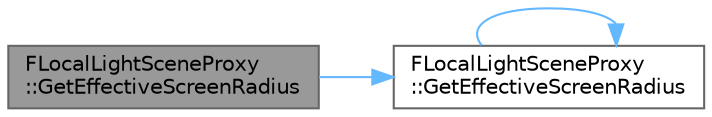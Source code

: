 digraph "FLocalLightSceneProxy::GetEffectiveScreenRadius"
{
 // INTERACTIVE_SVG=YES
 // LATEX_PDF_SIZE
  bgcolor="transparent";
  edge [fontname=Helvetica,fontsize=10,labelfontname=Helvetica,labelfontsize=10];
  node [fontname=Helvetica,fontsize=10,shape=box,height=0.2,width=0.4];
  rankdir="LR";
  Node1 [id="Node000001",label="FLocalLightSceneProxy\l::GetEffectiveScreenRadius",height=0.2,width=0.4,color="gray40", fillcolor="grey60", style="filled", fontcolor="black",tooltip=" "];
  Node1 -> Node2 [id="edge1_Node000001_Node000002",color="steelblue1",style="solid",tooltip=" "];
  Node2 [id="Node000002",label="FLocalLightSceneProxy\l::GetEffectiveScreenRadius",height=0.2,width=0.4,color="grey40", fillcolor="white", style="filled",URL="$d6/d61/classFLocalLightSceneProxy.html#a00d88148fb5cb03057364be30c085667",tooltip=" "];
  Node2 -> Node2 [id="edge2_Node000002_Node000002",color="steelblue1",style="solid",tooltip=" "];
}

